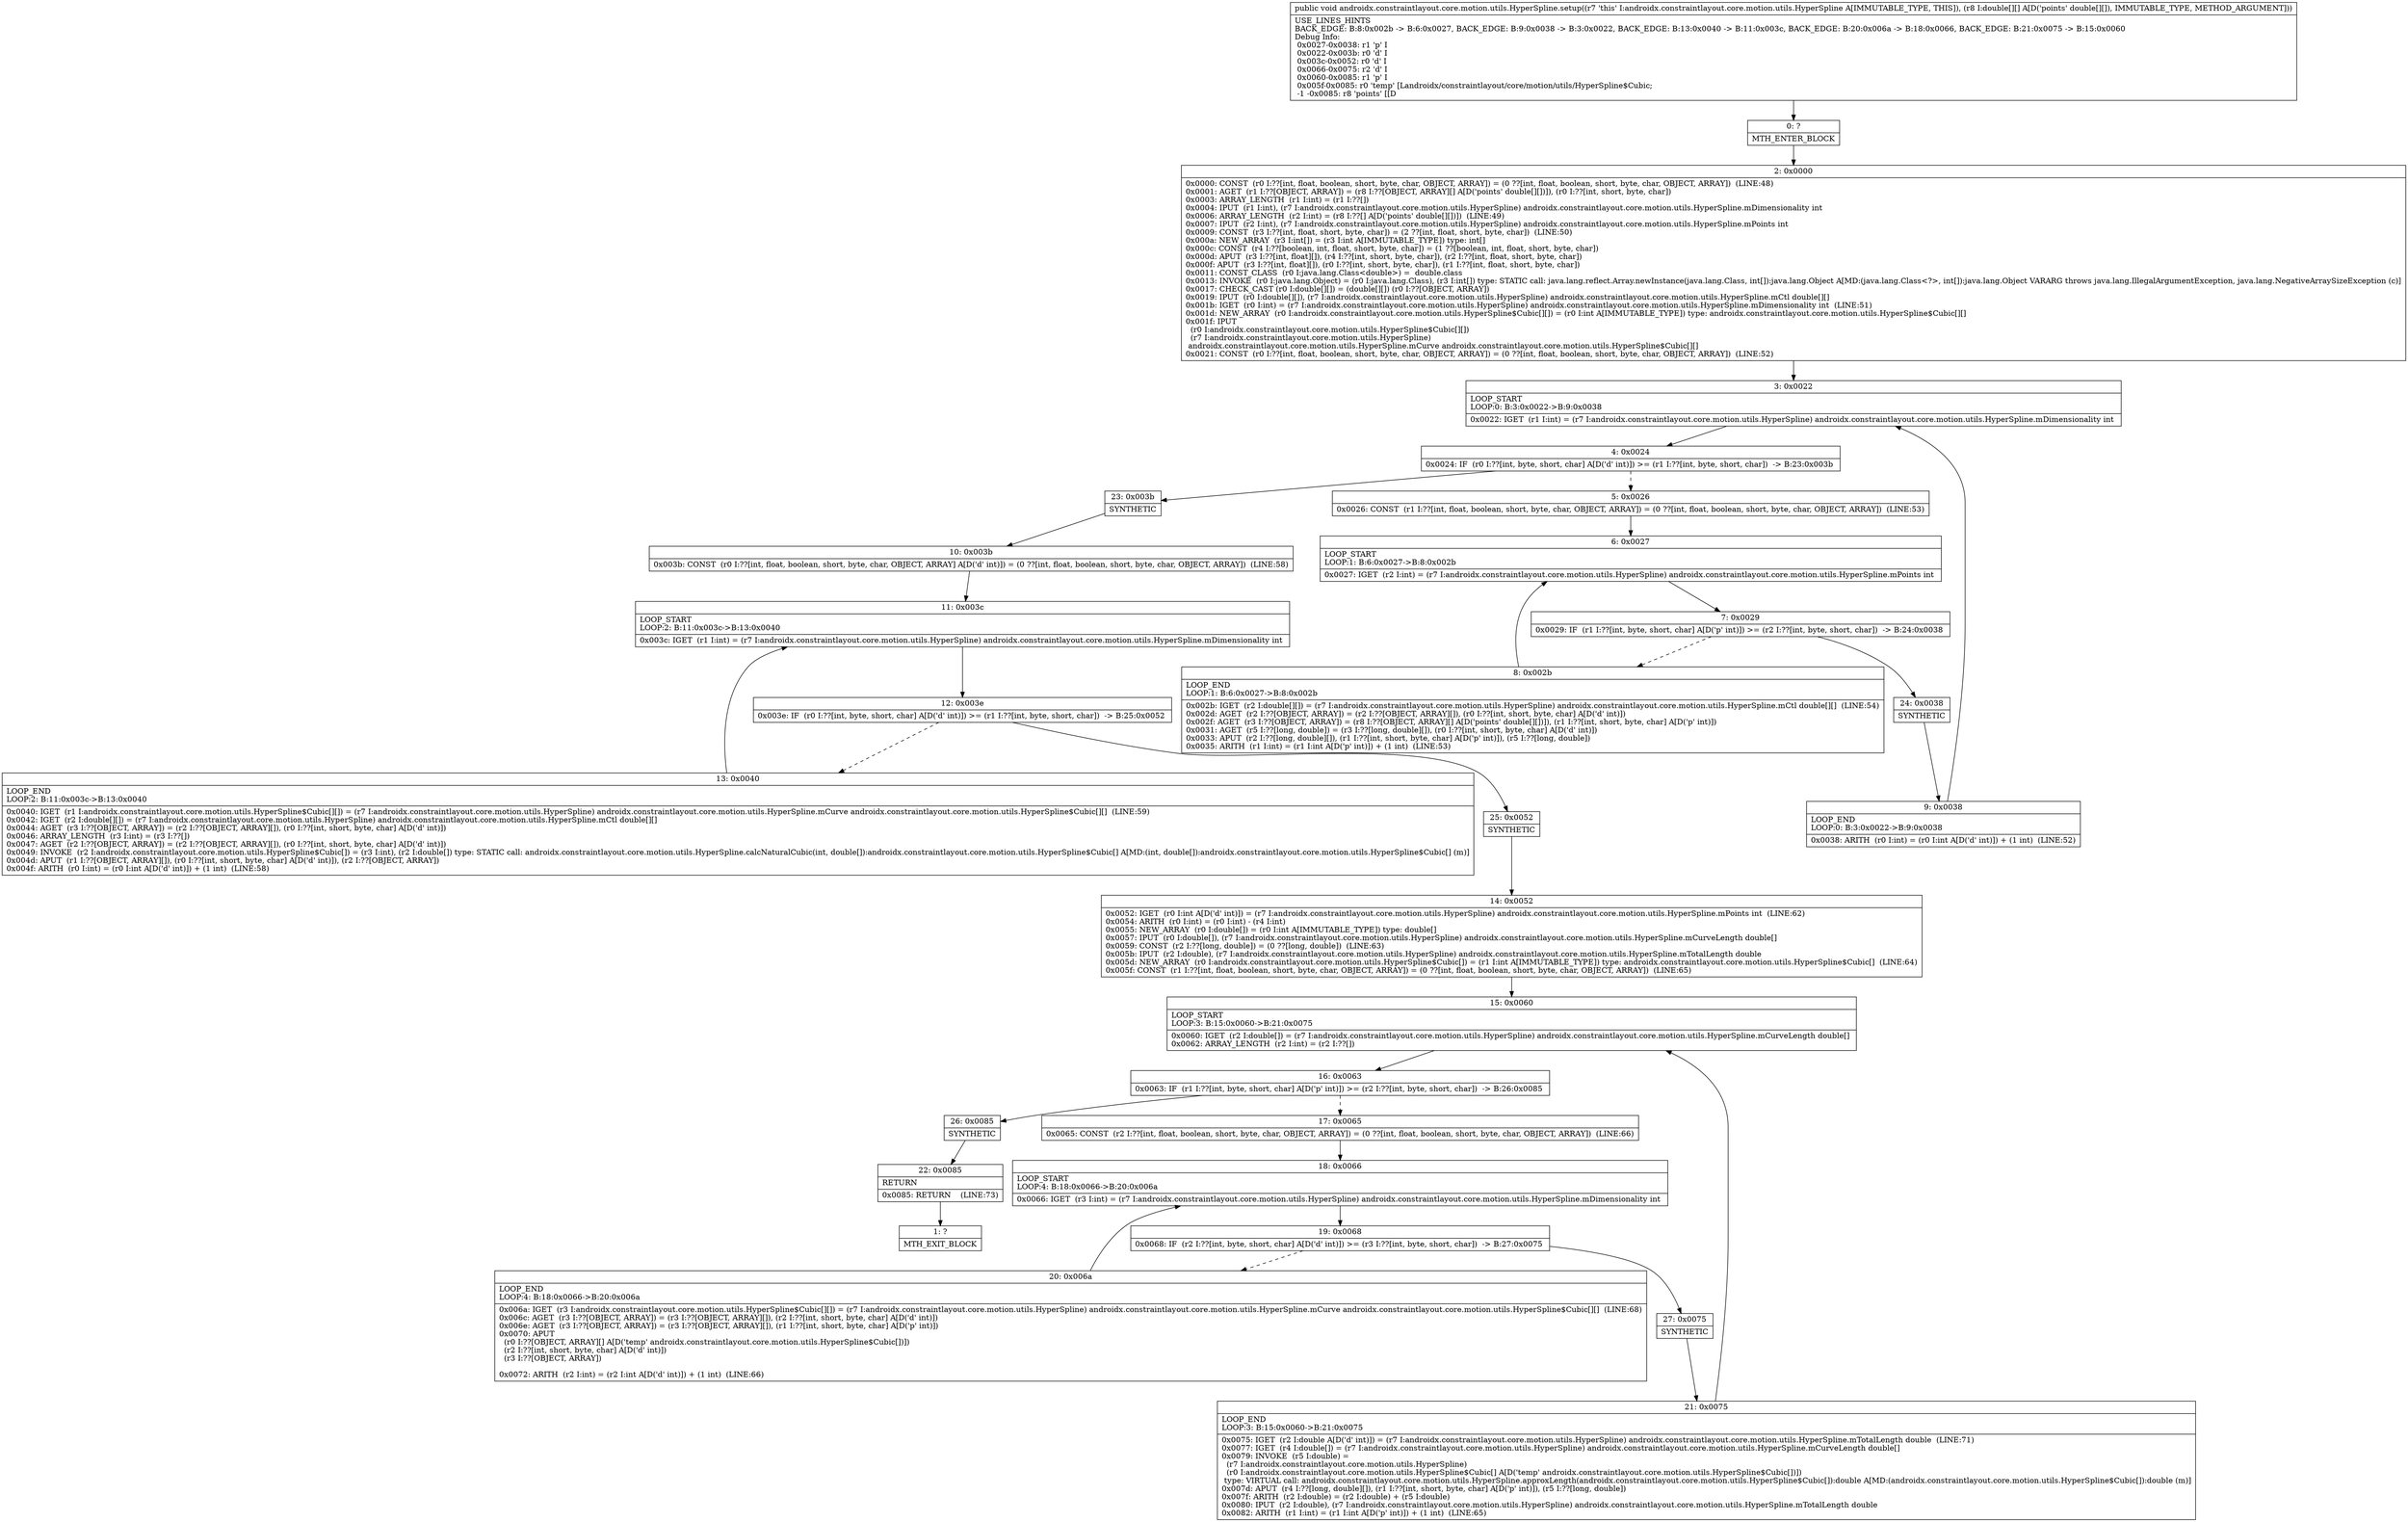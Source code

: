 digraph "CFG forandroidx.constraintlayout.core.motion.utils.HyperSpline.setup([[D)V" {
Node_0 [shape=record,label="{0\:\ ?|MTH_ENTER_BLOCK\l}"];
Node_2 [shape=record,label="{2\:\ 0x0000|0x0000: CONST  (r0 I:??[int, float, boolean, short, byte, char, OBJECT, ARRAY]) = (0 ??[int, float, boolean, short, byte, char, OBJECT, ARRAY])  (LINE:48)\l0x0001: AGET  (r1 I:??[OBJECT, ARRAY]) = (r8 I:??[OBJECT, ARRAY][] A[D('points' double[][])]), (r0 I:??[int, short, byte, char]) \l0x0003: ARRAY_LENGTH  (r1 I:int) = (r1 I:??[]) \l0x0004: IPUT  (r1 I:int), (r7 I:androidx.constraintlayout.core.motion.utils.HyperSpline) androidx.constraintlayout.core.motion.utils.HyperSpline.mDimensionality int \l0x0006: ARRAY_LENGTH  (r2 I:int) = (r8 I:??[] A[D('points' double[][])])  (LINE:49)\l0x0007: IPUT  (r2 I:int), (r7 I:androidx.constraintlayout.core.motion.utils.HyperSpline) androidx.constraintlayout.core.motion.utils.HyperSpline.mPoints int \l0x0009: CONST  (r3 I:??[int, float, short, byte, char]) = (2 ??[int, float, short, byte, char])  (LINE:50)\l0x000a: NEW_ARRAY  (r3 I:int[]) = (r3 I:int A[IMMUTABLE_TYPE]) type: int[] \l0x000c: CONST  (r4 I:??[boolean, int, float, short, byte, char]) = (1 ??[boolean, int, float, short, byte, char]) \l0x000d: APUT  (r3 I:??[int, float][]), (r4 I:??[int, short, byte, char]), (r2 I:??[int, float, short, byte, char]) \l0x000f: APUT  (r3 I:??[int, float][]), (r0 I:??[int, short, byte, char]), (r1 I:??[int, float, short, byte, char]) \l0x0011: CONST_CLASS  (r0 I:java.lang.Class\<double\>) =  double.class \l0x0013: INVOKE  (r0 I:java.lang.Object) = (r0 I:java.lang.Class), (r3 I:int[]) type: STATIC call: java.lang.reflect.Array.newInstance(java.lang.Class, int[]):java.lang.Object A[MD:(java.lang.Class\<?\>, int[]):java.lang.Object VARARG throws java.lang.IllegalArgumentException, java.lang.NegativeArraySizeException (c)]\l0x0017: CHECK_CAST (r0 I:double[][]) = (double[][]) (r0 I:??[OBJECT, ARRAY]) \l0x0019: IPUT  (r0 I:double[][]), (r7 I:androidx.constraintlayout.core.motion.utils.HyperSpline) androidx.constraintlayout.core.motion.utils.HyperSpline.mCtl double[][] \l0x001b: IGET  (r0 I:int) = (r7 I:androidx.constraintlayout.core.motion.utils.HyperSpline) androidx.constraintlayout.core.motion.utils.HyperSpline.mDimensionality int  (LINE:51)\l0x001d: NEW_ARRAY  (r0 I:androidx.constraintlayout.core.motion.utils.HyperSpline$Cubic[][]) = (r0 I:int A[IMMUTABLE_TYPE]) type: androidx.constraintlayout.core.motion.utils.HyperSpline$Cubic[][] \l0x001f: IPUT  \l  (r0 I:androidx.constraintlayout.core.motion.utils.HyperSpline$Cubic[][])\l  (r7 I:androidx.constraintlayout.core.motion.utils.HyperSpline)\l androidx.constraintlayout.core.motion.utils.HyperSpline.mCurve androidx.constraintlayout.core.motion.utils.HyperSpline$Cubic[][] \l0x0021: CONST  (r0 I:??[int, float, boolean, short, byte, char, OBJECT, ARRAY]) = (0 ??[int, float, boolean, short, byte, char, OBJECT, ARRAY])  (LINE:52)\l}"];
Node_3 [shape=record,label="{3\:\ 0x0022|LOOP_START\lLOOP:0: B:3:0x0022\-\>B:9:0x0038\l|0x0022: IGET  (r1 I:int) = (r7 I:androidx.constraintlayout.core.motion.utils.HyperSpline) androidx.constraintlayout.core.motion.utils.HyperSpline.mDimensionality int \l}"];
Node_4 [shape=record,label="{4\:\ 0x0024|0x0024: IF  (r0 I:??[int, byte, short, char] A[D('d' int)]) \>= (r1 I:??[int, byte, short, char])  \-\> B:23:0x003b \l}"];
Node_5 [shape=record,label="{5\:\ 0x0026|0x0026: CONST  (r1 I:??[int, float, boolean, short, byte, char, OBJECT, ARRAY]) = (0 ??[int, float, boolean, short, byte, char, OBJECT, ARRAY])  (LINE:53)\l}"];
Node_6 [shape=record,label="{6\:\ 0x0027|LOOP_START\lLOOP:1: B:6:0x0027\-\>B:8:0x002b\l|0x0027: IGET  (r2 I:int) = (r7 I:androidx.constraintlayout.core.motion.utils.HyperSpline) androidx.constraintlayout.core.motion.utils.HyperSpline.mPoints int \l}"];
Node_7 [shape=record,label="{7\:\ 0x0029|0x0029: IF  (r1 I:??[int, byte, short, char] A[D('p' int)]) \>= (r2 I:??[int, byte, short, char])  \-\> B:24:0x0038 \l}"];
Node_8 [shape=record,label="{8\:\ 0x002b|LOOP_END\lLOOP:1: B:6:0x0027\-\>B:8:0x002b\l|0x002b: IGET  (r2 I:double[][]) = (r7 I:androidx.constraintlayout.core.motion.utils.HyperSpline) androidx.constraintlayout.core.motion.utils.HyperSpline.mCtl double[][]  (LINE:54)\l0x002d: AGET  (r2 I:??[OBJECT, ARRAY]) = (r2 I:??[OBJECT, ARRAY][]), (r0 I:??[int, short, byte, char] A[D('d' int)]) \l0x002f: AGET  (r3 I:??[OBJECT, ARRAY]) = (r8 I:??[OBJECT, ARRAY][] A[D('points' double[][])]), (r1 I:??[int, short, byte, char] A[D('p' int)]) \l0x0031: AGET  (r5 I:??[long, double]) = (r3 I:??[long, double][]), (r0 I:??[int, short, byte, char] A[D('d' int)]) \l0x0033: APUT  (r2 I:??[long, double][]), (r1 I:??[int, short, byte, char] A[D('p' int)]), (r5 I:??[long, double]) \l0x0035: ARITH  (r1 I:int) = (r1 I:int A[D('p' int)]) + (1 int)  (LINE:53)\l}"];
Node_24 [shape=record,label="{24\:\ 0x0038|SYNTHETIC\l}"];
Node_9 [shape=record,label="{9\:\ 0x0038|LOOP_END\lLOOP:0: B:3:0x0022\-\>B:9:0x0038\l|0x0038: ARITH  (r0 I:int) = (r0 I:int A[D('d' int)]) + (1 int)  (LINE:52)\l}"];
Node_23 [shape=record,label="{23\:\ 0x003b|SYNTHETIC\l}"];
Node_10 [shape=record,label="{10\:\ 0x003b|0x003b: CONST  (r0 I:??[int, float, boolean, short, byte, char, OBJECT, ARRAY] A[D('d' int)]) = (0 ??[int, float, boolean, short, byte, char, OBJECT, ARRAY])  (LINE:58)\l}"];
Node_11 [shape=record,label="{11\:\ 0x003c|LOOP_START\lLOOP:2: B:11:0x003c\-\>B:13:0x0040\l|0x003c: IGET  (r1 I:int) = (r7 I:androidx.constraintlayout.core.motion.utils.HyperSpline) androidx.constraintlayout.core.motion.utils.HyperSpline.mDimensionality int \l}"];
Node_12 [shape=record,label="{12\:\ 0x003e|0x003e: IF  (r0 I:??[int, byte, short, char] A[D('d' int)]) \>= (r1 I:??[int, byte, short, char])  \-\> B:25:0x0052 \l}"];
Node_13 [shape=record,label="{13\:\ 0x0040|LOOP_END\lLOOP:2: B:11:0x003c\-\>B:13:0x0040\l|0x0040: IGET  (r1 I:androidx.constraintlayout.core.motion.utils.HyperSpline$Cubic[][]) = (r7 I:androidx.constraintlayout.core.motion.utils.HyperSpline) androidx.constraintlayout.core.motion.utils.HyperSpline.mCurve androidx.constraintlayout.core.motion.utils.HyperSpline$Cubic[][]  (LINE:59)\l0x0042: IGET  (r2 I:double[][]) = (r7 I:androidx.constraintlayout.core.motion.utils.HyperSpline) androidx.constraintlayout.core.motion.utils.HyperSpline.mCtl double[][] \l0x0044: AGET  (r3 I:??[OBJECT, ARRAY]) = (r2 I:??[OBJECT, ARRAY][]), (r0 I:??[int, short, byte, char] A[D('d' int)]) \l0x0046: ARRAY_LENGTH  (r3 I:int) = (r3 I:??[]) \l0x0047: AGET  (r2 I:??[OBJECT, ARRAY]) = (r2 I:??[OBJECT, ARRAY][]), (r0 I:??[int, short, byte, char] A[D('d' int)]) \l0x0049: INVOKE  (r2 I:androidx.constraintlayout.core.motion.utils.HyperSpline$Cubic[]) = (r3 I:int), (r2 I:double[]) type: STATIC call: androidx.constraintlayout.core.motion.utils.HyperSpline.calcNaturalCubic(int, double[]):androidx.constraintlayout.core.motion.utils.HyperSpline$Cubic[] A[MD:(int, double[]):androidx.constraintlayout.core.motion.utils.HyperSpline$Cubic[] (m)]\l0x004d: APUT  (r1 I:??[OBJECT, ARRAY][]), (r0 I:??[int, short, byte, char] A[D('d' int)]), (r2 I:??[OBJECT, ARRAY]) \l0x004f: ARITH  (r0 I:int) = (r0 I:int A[D('d' int)]) + (1 int)  (LINE:58)\l}"];
Node_25 [shape=record,label="{25\:\ 0x0052|SYNTHETIC\l}"];
Node_14 [shape=record,label="{14\:\ 0x0052|0x0052: IGET  (r0 I:int A[D('d' int)]) = (r7 I:androidx.constraintlayout.core.motion.utils.HyperSpline) androidx.constraintlayout.core.motion.utils.HyperSpline.mPoints int  (LINE:62)\l0x0054: ARITH  (r0 I:int) = (r0 I:int) \- (r4 I:int) \l0x0055: NEW_ARRAY  (r0 I:double[]) = (r0 I:int A[IMMUTABLE_TYPE]) type: double[] \l0x0057: IPUT  (r0 I:double[]), (r7 I:androidx.constraintlayout.core.motion.utils.HyperSpline) androidx.constraintlayout.core.motion.utils.HyperSpline.mCurveLength double[] \l0x0059: CONST  (r2 I:??[long, double]) = (0 ??[long, double])  (LINE:63)\l0x005b: IPUT  (r2 I:double), (r7 I:androidx.constraintlayout.core.motion.utils.HyperSpline) androidx.constraintlayout.core.motion.utils.HyperSpline.mTotalLength double \l0x005d: NEW_ARRAY  (r0 I:androidx.constraintlayout.core.motion.utils.HyperSpline$Cubic[]) = (r1 I:int A[IMMUTABLE_TYPE]) type: androidx.constraintlayout.core.motion.utils.HyperSpline$Cubic[]  (LINE:64)\l0x005f: CONST  (r1 I:??[int, float, boolean, short, byte, char, OBJECT, ARRAY]) = (0 ??[int, float, boolean, short, byte, char, OBJECT, ARRAY])  (LINE:65)\l}"];
Node_15 [shape=record,label="{15\:\ 0x0060|LOOP_START\lLOOP:3: B:15:0x0060\-\>B:21:0x0075\l|0x0060: IGET  (r2 I:double[]) = (r7 I:androidx.constraintlayout.core.motion.utils.HyperSpline) androidx.constraintlayout.core.motion.utils.HyperSpline.mCurveLength double[] \l0x0062: ARRAY_LENGTH  (r2 I:int) = (r2 I:??[]) \l}"];
Node_16 [shape=record,label="{16\:\ 0x0063|0x0063: IF  (r1 I:??[int, byte, short, char] A[D('p' int)]) \>= (r2 I:??[int, byte, short, char])  \-\> B:26:0x0085 \l}"];
Node_17 [shape=record,label="{17\:\ 0x0065|0x0065: CONST  (r2 I:??[int, float, boolean, short, byte, char, OBJECT, ARRAY]) = (0 ??[int, float, boolean, short, byte, char, OBJECT, ARRAY])  (LINE:66)\l}"];
Node_18 [shape=record,label="{18\:\ 0x0066|LOOP_START\lLOOP:4: B:18:0x0066\-\>B:20:0x006a\l|0x0066: IGET  (r3 I:int) = (r7 I:androidx.constraintlayout.core.motion.utils.HyperSpline) androidx.constraintlayout.core.motion.utils.HyperSpline.mDimensionality int \l}"];
Node_19 [shape=record,label="{19\:\ 0x0068|0x0068: IF  (r2 I:??[int, byte, short, char] A[D('d' int)]) \>= (r3 I:??[int, byte, short, char])  \-\> B:27:0x0075 \l}"];
Node_20 [shape=record,label="{20\:\ 0x006a|LOOP_END\lLOOP:4: B:18:0x0066\-\>B:20:0x006a\l|0x006a: IGET  (r3 I:androidx.constraintlayout.core.motion.utils.HyperSpline$Cubic[][]) = (r7 I:androidx.constraintlayout.core.motion.utils.HyperSpline) androidx.constraintlayout.core.motion.utils.HyperSpline.mCurve androidx.constraintlayout.core.motion.utils.HyperSpline$Cubic[][]  (LINE:68)\l0x006c: AGET  (r3 I:??[OBJECT, ARRAY]) = (r3 I:??[OBJECT, ARRAY][]), (r2 I:??[int, short, byte, char] A[D('d' int)]) \l0x006e: AGET  (r3 I:??[OBJECT, ARRAY]) = (r3 I:??[OBJECT, ARRAY][]), (r1 I:??[int, short, byte, char] A[D('p' int)]) \l0x0070: APUT  \l  (r0 I:??[OBJECT, ARRAY][] A[D('temp' androidx.constraintlayout.core.motion.utils.HyperSpline$Cubic[])])\l  (r2 I:??[int, short, byte, char] A[D('d' int)])\l  (r3 I:??[OBJECT, ARRAY])\l \l0x0072: ARITH  (r2 I:int) = (r2 I:int A[D('d' int)]) + (1 int)  (LINE:66)\l}"];
Node_27 [shape=record,label="{27\:\ 0x0075|SYNTHETIC\l}"];
Node_21 [shape=record,label="{21\:\ 0x0075|LOOP_END\lLOOP:3: B:15:0x0060\-\>B:21:0x0075\l|0x0075: IGET  (r2 I:double A[D('d' int)]) = (r7 I:androidx.constraintlayout.core.motion.utils.HyperSpline) androidx.constraintlayout.core.motion.utils.HyperSpline.mTotalLength double  (LINE:71)\l0x0077: IGET  (r4 I:double[]) = (r7 I:androidx.constraintlayout.core.motion.utils.HyperSpline) androidx.constraintlayout.core.motion.utils.HyperSpline.mCurveLength double[] \l0x0079: INVOKE  (r5 I:double) = \l  (r7 I:androidx.constraintlayout.core.motion.utils.HyperSpline)\l  (r0 I:androidx.constraintlayout.core.motion.utils.HyperSpline$Cubic[] A[D('temp' androidx.constraintlayout.core.motion.utils.HyperSpline$Cubic[])])\l type: VIRTUAL call: androidx.constraintlayout.core.motion.utils.HyperSpline.approxLength(androidx.constraintlayout.core.motion.utils.HyperSpline$Cubic[]):double A[MD:(androidx.constraintlayout.core.motion.utils.HyperSpline$Cubic[]):double (m)]\l0x007d: APUT  (r4 I:??[long, double][]), (r1 I:??[int, short, byte, char] A[D('p' int)]), (r5 I:??[long, double]) \l0x007f: ARITH  (r2 I:double) = (r2 I:double) + (r5 I:double) \l0x0080: IPUT  (r2 I:double), (r7 I:androidx.constraintlayout.core.motion.utils.HyperSpline) androidx.constraintlayout.core.motion.utils.HyperSpline.mTotalLength double \l0x0082: ARITH  (r1 I:int) = (r1 I:int A[D('p' int)]) + (1 int)  (LINE:65)\l}"];
Node_26 [shape=record,label="{26\:\ 0x0085|SYNTHETIC\l}"];
Node_22 [shape=record,label="{22\:\ 0x0085|RETURN\l|0x0085: RETURN    (LINE:73)\l}"];
Node_1 [shape=record,label="{1\:\ ?|MTH_EXIT_BLOCK\l}"];
MethodNode[shape=record,label="{public void androidx.constraintlayout.core.motion.utils.HyperSpline.setup((r7 'this' I:androidx.constraintlayout.core.motion.utils.HyperSpline A[IMMUTABLE_TYPE, THIS]), (r8 I:double[][] A[D('points' double[][]), IMMUTABLE_TYPE, METHOD_ARGUMENT]))  | USE_LINES_HINTS\lBACK_EDGE: B:8:0x002b \-\> B:6:0x0027, BACK_EDGE: B:9:0x0038 \-\> B:3:0x0022, BACK_EDGE: B:13:0x0040 \-\> B:11:0x003c, BACK_EDGE: B:20:0x006a \-\> B:18:0x0066, BACK_EDGE: B:21:0x0075 \-\> B:15:0x0060\lDebug Info:\l  0x0027\-0x0038: r1 'p' I\l  0x0022\-0x003b: r0 'd' I\l  0x003c\-0x0052: r0 'd' I\l  0x0066\-0x0075: r2 'd' I\l  0x0060\-0x0085: r1 'p' I\l  0x005f\-0x0085: r0 'temp' [Landroidx\/constraintlayout\/core\/motion\/utils\/HyperSpline$Cubic;\l  \-1 \-0x0085: r8 'points' [[D\l}"];
MethodNode -> Node_0;Node_0 -> Node_2;
Node_2 -> Node_3;
Node_3 -> Node_4;
Node_4 -> Node_5[style=dashed];
Node_4 -> Node_23;
Node_5 -> Node_6;
Node_6 -> Node_7;
Node_7 -> Node_8[style=dashed];
Node_7 -> Node_24;
Node_8 -> Node_6;
Node_24 -> Node_9;
Node_9 -> Node_3;
Node_23 -> Node_10;
Node_10 -> Node_11;
Node_11 -> Node_12;
Node_12 -> Node_13[style=dashed];
Node_12 -> Node_25;
Node_13 -> Node_11;
Node_25 -> Node_14;
Node_14 -> Node_15;
Node_15 -> Node_16;
Node_16 -> Node_17[style=dashed];
Node_16 -> Node_26;
Node_17 -> Node_18;
Node_18 -> Node_19;
Node_19 -> Node_20[style=dashed];
Node_19 -> Node_27;
Node_20 -> Node_18;
Node_27 -> Node_21;
Node_21 -> Node_15;
Node_26 -> Node_22;
Node_22 -> Node_1;
}


